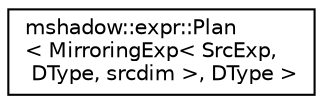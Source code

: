 digraph "Graphical Class Hierarchy"
{
 // LATEX_PDF_SIZE
  edge [fontname="Helvetica",fontsize="10",labelfontname="Helvetica",labelfontsize="10"];
  node [fontname="Helvetica",fontsize="10",shape=record];
  rankdir="LR";
  Node0 [label="mshadow::expr::Plan\l\< MirroringExp\< SrcExp,\l DType, srcdim \>, DType \>",height=0.2,width=0.4,color="black", fillcolor="white", style="filled",URL="$structmshadow_1_1expr_1_1Plan_3_01MirroringExp_3_01SrcExp_00_01DType_00_01srcdim_01_4_00_01DType_01_4.html",tooltip=" "];
}
